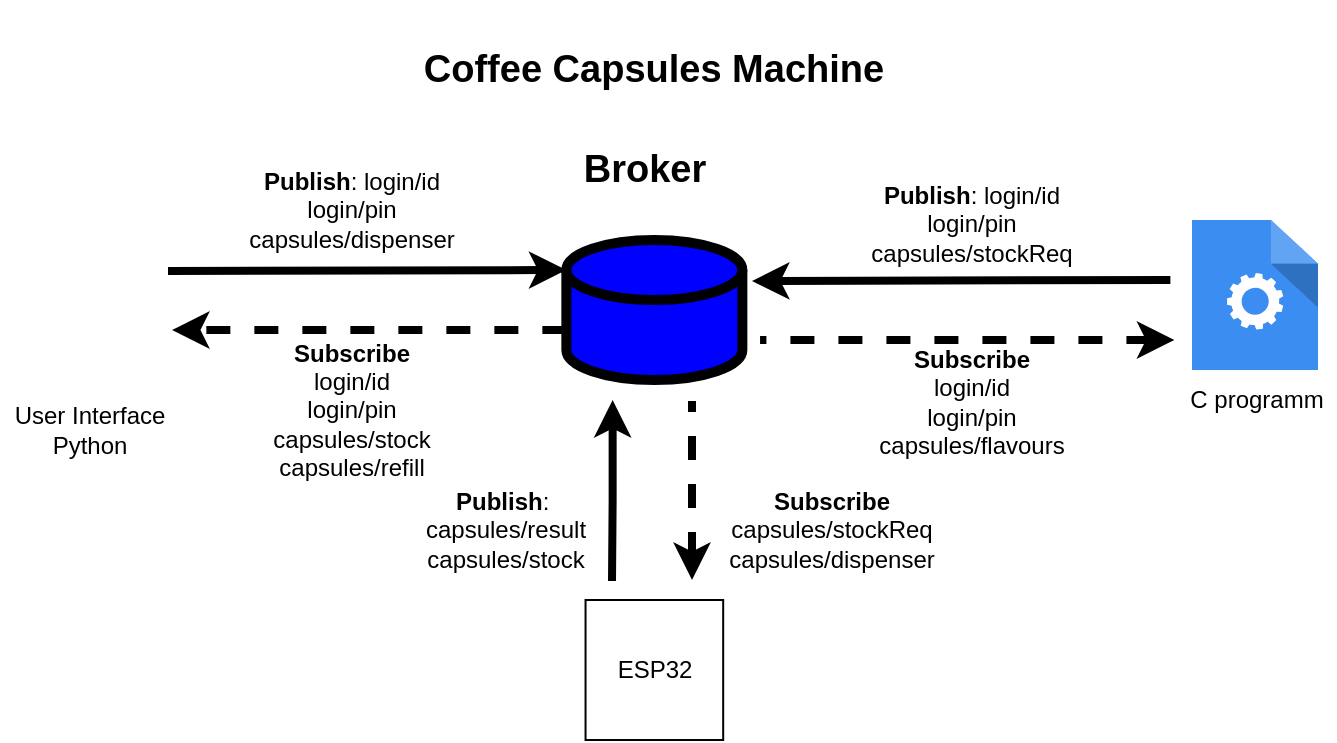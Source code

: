 <mxfile version="16.2.6" type="device"><diagram id="BDLMoCTw3Xk4iZHLAC4U" name="Page-1"><mxGraphModel dx="946" dy="560" grid="1" gridSize="10" guides="1" tooltips="1" connect="1" arrows="1" fold="1" page="1" pageScale="1" pageWidth="980" pageHeight="1390" math="0" shadow="0"><root><mxCell id="0"/><mxCell id="1" parent="0"/><mxCell id="AiYjtjXxUeBxvQv011XE-9" value="" style="shape=cylinder3;whiteSpace=wrap;html=1;boundedLbl=1;backgroundOutline=1;size=15;fillColor=#0000FF;strokeWidth=5;strokeColor=#000000;" parent="1" vertex="1"><mxGeometry x="407.18" y="120" width="88" height="70" as="geometry"/></mxCell><mxCell id="AiYjtjXxUeBxvQv011XE-10" value="&lt;b&gt;&lt;font style=&quot;font-size: 19px&quot;&gt;Broker&lt;/font&gt;&lt;/b&gt;" style="text;html=1;strokeColor=none;fillColor=none;align=center;verticalAlign=middle;whiteSpace=wrap;rounded=0;fontSize=16;" parent="1" vertex="1"><mxGeometry x="382" y="60" width="128.82" height="50" as="geometry"/></mxCell><mxCell id="AiYjtjXxUeBxvQv011XE-11" value="Coffee Capsules Machine" style="text;html=1;strokeColor=none;fillColor=none;align=center;verticalAlign=middle;whiteSpace=wrap;rounded=0;fontSize=19;fontStyle=1" parent="1" vertex="1"><mxGeometry x="316.18" width="270" height="70" as="geometry"/></mxCell><mxCell id="AiYjtjXxUeBxvQv011XE-14" value="" style="endArrow=classic;html=1;rounded=0;fontSize=19;strokeWidth=4;exitX=1;exitY=0.25;exitDx=0;exitDy=0;entryX=0;entryY=0;entryDx=0;entryDy=15;entryPerimeter=0;" parent="1" source="p8lBgwlSE7tFPkzdqAIi-2" target="AiYjtjXxUeBxvQv011XE-9" edge="1"><mxGeometry width="50" height="50" relative="1" as="geometry"><mxPoint x="430" y="320" as="sourcePoint"/><mxPoint x="370" y="210" as="targetPoint"/></mxGeometry></mxCell><mxCell id="AiYjtjXxUeBxvQv011XE-15" value="" style="endArrow=classic;html=1;rounded=0;fontSize=19;strokeWidth=4;entryX=1.026;entryY=0.628;entryDx=0;entryDy=0;exitX=0;exitY=0;exitDx=0;exitDy=45;exitPerimeter=0;entryPerimeter=0;dashed=1;" parent="1" source="AiYjtjXxUeBxvQv011XE-9" target="p8lBgwlSE7tFPkzdqAIi-2" edge="1"><mxGeometry width="50" height="50" relative="1" as="geometry"><mxPoint x="390" y="220" as="sourcePoint"/><mxPoint x="340" y="360" as="targetPoint"/></mxGeometry></mxCell><mxCell id="7-ykSLHKwxkJMfkPy8A5-1" value="&lt;b&gt;Publish&lt;/b&gt;: login/id&lt;br&gt;login/pin&lt;br&gt;capsules/dispenser" style="text;html=1;strokeColor=none;fillColor=none;align=center;verticalAlign=middle;whiteSpace=wrap;rounded=0;rotation=0;" parent="1" vertex="1"><mxGeometry x="270" y="90" width="60" height="30" as="geometry"/></mxCell><mxCell id="7-ykSLHKwxkJMfkPy8A5-5" value="&lt;b&gt;Subscribe&lt;/b&gt;&lt;br&gt;login/id&lt;br&gt;login/pin&lt;br&gt;capsules/stock&lt;br&gt;capsules/refill" style="text;html=1;strokeColor=none;fillColor=none;align=center;verticalAlign=middle;whiteSpace=wrap;rounded=0;rotation=0;" parent="1" vertex="1"><mxGeometry x="270" y="180" width="60" height="50" as="geometry"/></mxCell><mxCell id="p8lBgwlSE7tFPkzdqAIi-2" value="&lt;span style=&quot;background-color: rgb(255 , 255 , 255)&quot;&gt;&lt;br&gt;&lt;/span&gt;" style="shape=image;html=1;verticalAlign=top;verticalLabelPosition=bottom;labelBackgroundColor=#ffffff;imageAspect=0;aspect=fixed;image=https://cdn1.iconfinder.com/data/icons/100-basic-for-user-interface/32/29-Screen-128.png" parent="1" vertex="1"><mxGeometry x="130" y="116" width="78" height="78" as="geometry"/></mxCell><mxCell id="p8lBgwlSE7tFPkzdqAIi-3" value="" style="endArrow=none;html=1;rounded=0;fontSize=19;strokeWidth=4;exitX=1;exitY=0.25;exitDx=0;exitDy=0;entryX=0;entryY=0;entryDx=0;entryDy=15;entryPerimeter=0;startArrow=classic;startFill=1;endFill=0;" parent="1" edge="1"><mxGeometry width="50" height="50" relative="1" as="geometry"><mxPoint x="500" y="140.5" as="sourcePoint"/><mxPoint x="709.18" y="140" as="targetPoint"/></mxGeometry></mxCell><mxCell id="p8lBgwlSE7tFPkzdqAIi-4" value="" style="endArrow=none;html=1;rounded=0;fontSize=19;strokeWidth=4;entryX=1.026;entryY=0.628;entryDx=0;entryDy=0;exitX=0;exitY=0;exitDx=0;exitDy=45;exitPerimeter=0;entryPerimeter=0;dashed=1;endFill=0;startArrow=classic;startFill=1;" parent="1" edge="1"><mxGeometry width="50" height="50" relative="1" as="geometry"><mxPoint x="711.18" y="170" as="sourcePoint"/><mxPoint x="504.028" y="169.984" as="targetPoint"/></mxGeometry></mxCell><mxCell id="p8lBgwlSE7tFPkzdqAIi-5" value="&lt;b&gt;Publish&lt;/b&gt;: login/id&lt;br&gt;login/pin&lt;br&gt;capsules/stockReq" style="text;html=1;strokeColor=none;fillColor=none;align=center;verticalAlign=middle;whiteSpace=wrap;rounded=0;rotation=0;" parent="1" vertex="1"><mxGeometry x="580" y="97" width="60" height="30" as="geometry"/></mxCell><mxCell id="p8lBgwlSE7tFPkzdqAIi-6" value="&lt;b&gt;Subscribe&lt;/b&gt;&lt;br&gt;login/id&lt;br&gt;login/pin&lt;br&gt;capsules/flavours" style="text;html=1;strokeColor=none;fillColor=none;align=center;verticalAlign=middle;whiteSpace=wrap;rounded=0;rotation=0;" parent="1" vertex="1"><mxGeometry x="580" y="186.0" width="60" height="30" as="geometry"/></mxCell><mxCell id="p8lBgwlSE7tFPkzdqAIi-7" value="" style="sketch=0;html=1;aspect=fixed;strokeColor=none;shadow=0;align=center;verticalAlign=top;fillColor=#3B8DF1;shape=mxgraph.gcp2.process" parent="1" vertex="1"><mxGeometry x="720" y="110" width="63" height="75" as="geometry"/></mxCell><mxCell id="p8lBgwlSE7tFPkzdqAIi-8" value="C programm" style="text;html=1;align=center;verticalAlign=middle;resizable=0;points=[];autosize=1;strokeColor=none;fillColor=none;" parent="1" vertex="1"><mxGeometry x="711.5" y="190" width="80" height="20" as="geometry"/></mxCell><mxCell id="p8lBgwlSE7tFPkzdqAIi-17" value="" style="endArrow=classic;html=1;rounded=0;fontSize=19;strokeWidth=4;exitX=1;exitY=0.25;exitDx=0;exitDy=0;" parent="1" edge="1"><mxGeometry width="50" height="50" relative="1" as="geometry"><mxPoint x="430" y="290.5" as="sourcePoint"/><mxPoint x="430.32" y="200" as="targetPoint"/><Array as="points"><mxPoint x="430.32" y="250"/></Array></mxGeometry></mxCell><mxCell id="p8lBgwlSE7tFPkzdqAIi-18" value="" style="endArrow=none;html=1;rounded=0;fontSize=19;strokeWidth=4;entryX=1.026;entryY=0.628;entryDx=0;entryDy=0;entryPerimeter=0;dashed=1;endFill=0;startArrow=classic;startFill=1;" parent="1" edge="1"><mxGeometry width="50" height="50" relative="1" as="geometry"><mxPoint x="470" y="290" as="sourcePoint"/><mxPoint x="469.998" y="200.504" as="targetPoint"/></mxGeometry></mxCell><mxCell id="p8lBgwlSE7tFPkzdqAIi-19" value="&lt;b&gt;Subscribe&lt;/b&gt;&lt;br&gt;capsules/stockReq&lt;br&gt;capsules/dispenser" style="text;html=1;strokeColor=none;fillColor=none;align=center;verticalAlign=middle;whiteSpace=wrap;rounded=0;rotation=0;" parent="1" vertex="1"><mxGeometry x="510" y="250.0" width="60" height="30" as="geometry"/></mxCell><mxCell id="p8lBgwlSE7tFPkzdqAIi-20" value="User Interface&lt;br&gt;Python" style="text;html=1;strokeColor=none;fillColor=none;align=center;verticalAlign=middle;whiteSpace=wrap;rounded=0;rotation=0;" parent="1" vertex="1"><mxGeometry x="124" y="200" width="90" height="30" as="geometry"/></mxCell><mxCell id="OajNkNAMp0c4Nc9G8s3N-2" value="ESP32" style="rounded=0;whiteSpace=wrap;html=1;" vertex="1" parent="1"><mxGeometry x="416.77" y="300" width="68.82" height="70" as="geometry"/></mxCell><mxCell id="OajNkNAMp0c4Nc9G8s3N-3" value="&lt;b&gt;Publish&lt;/b&gt;:&amp;nbsp;&lt;br&gt;capsules/result&lt;br&gt;capsules/stock" style="text;html=1;strokeColor=none;fillColor=none;align=center;verticalAlign=middle;whiteSpace=wrap;rounded=0;rotation=0;" vertex="1" parent="1"><mxGeometry x="347.18" y="250" width="60" height="30" as="geometry"/></mxCell></root></mxGraphModel></diagram></mxfile>